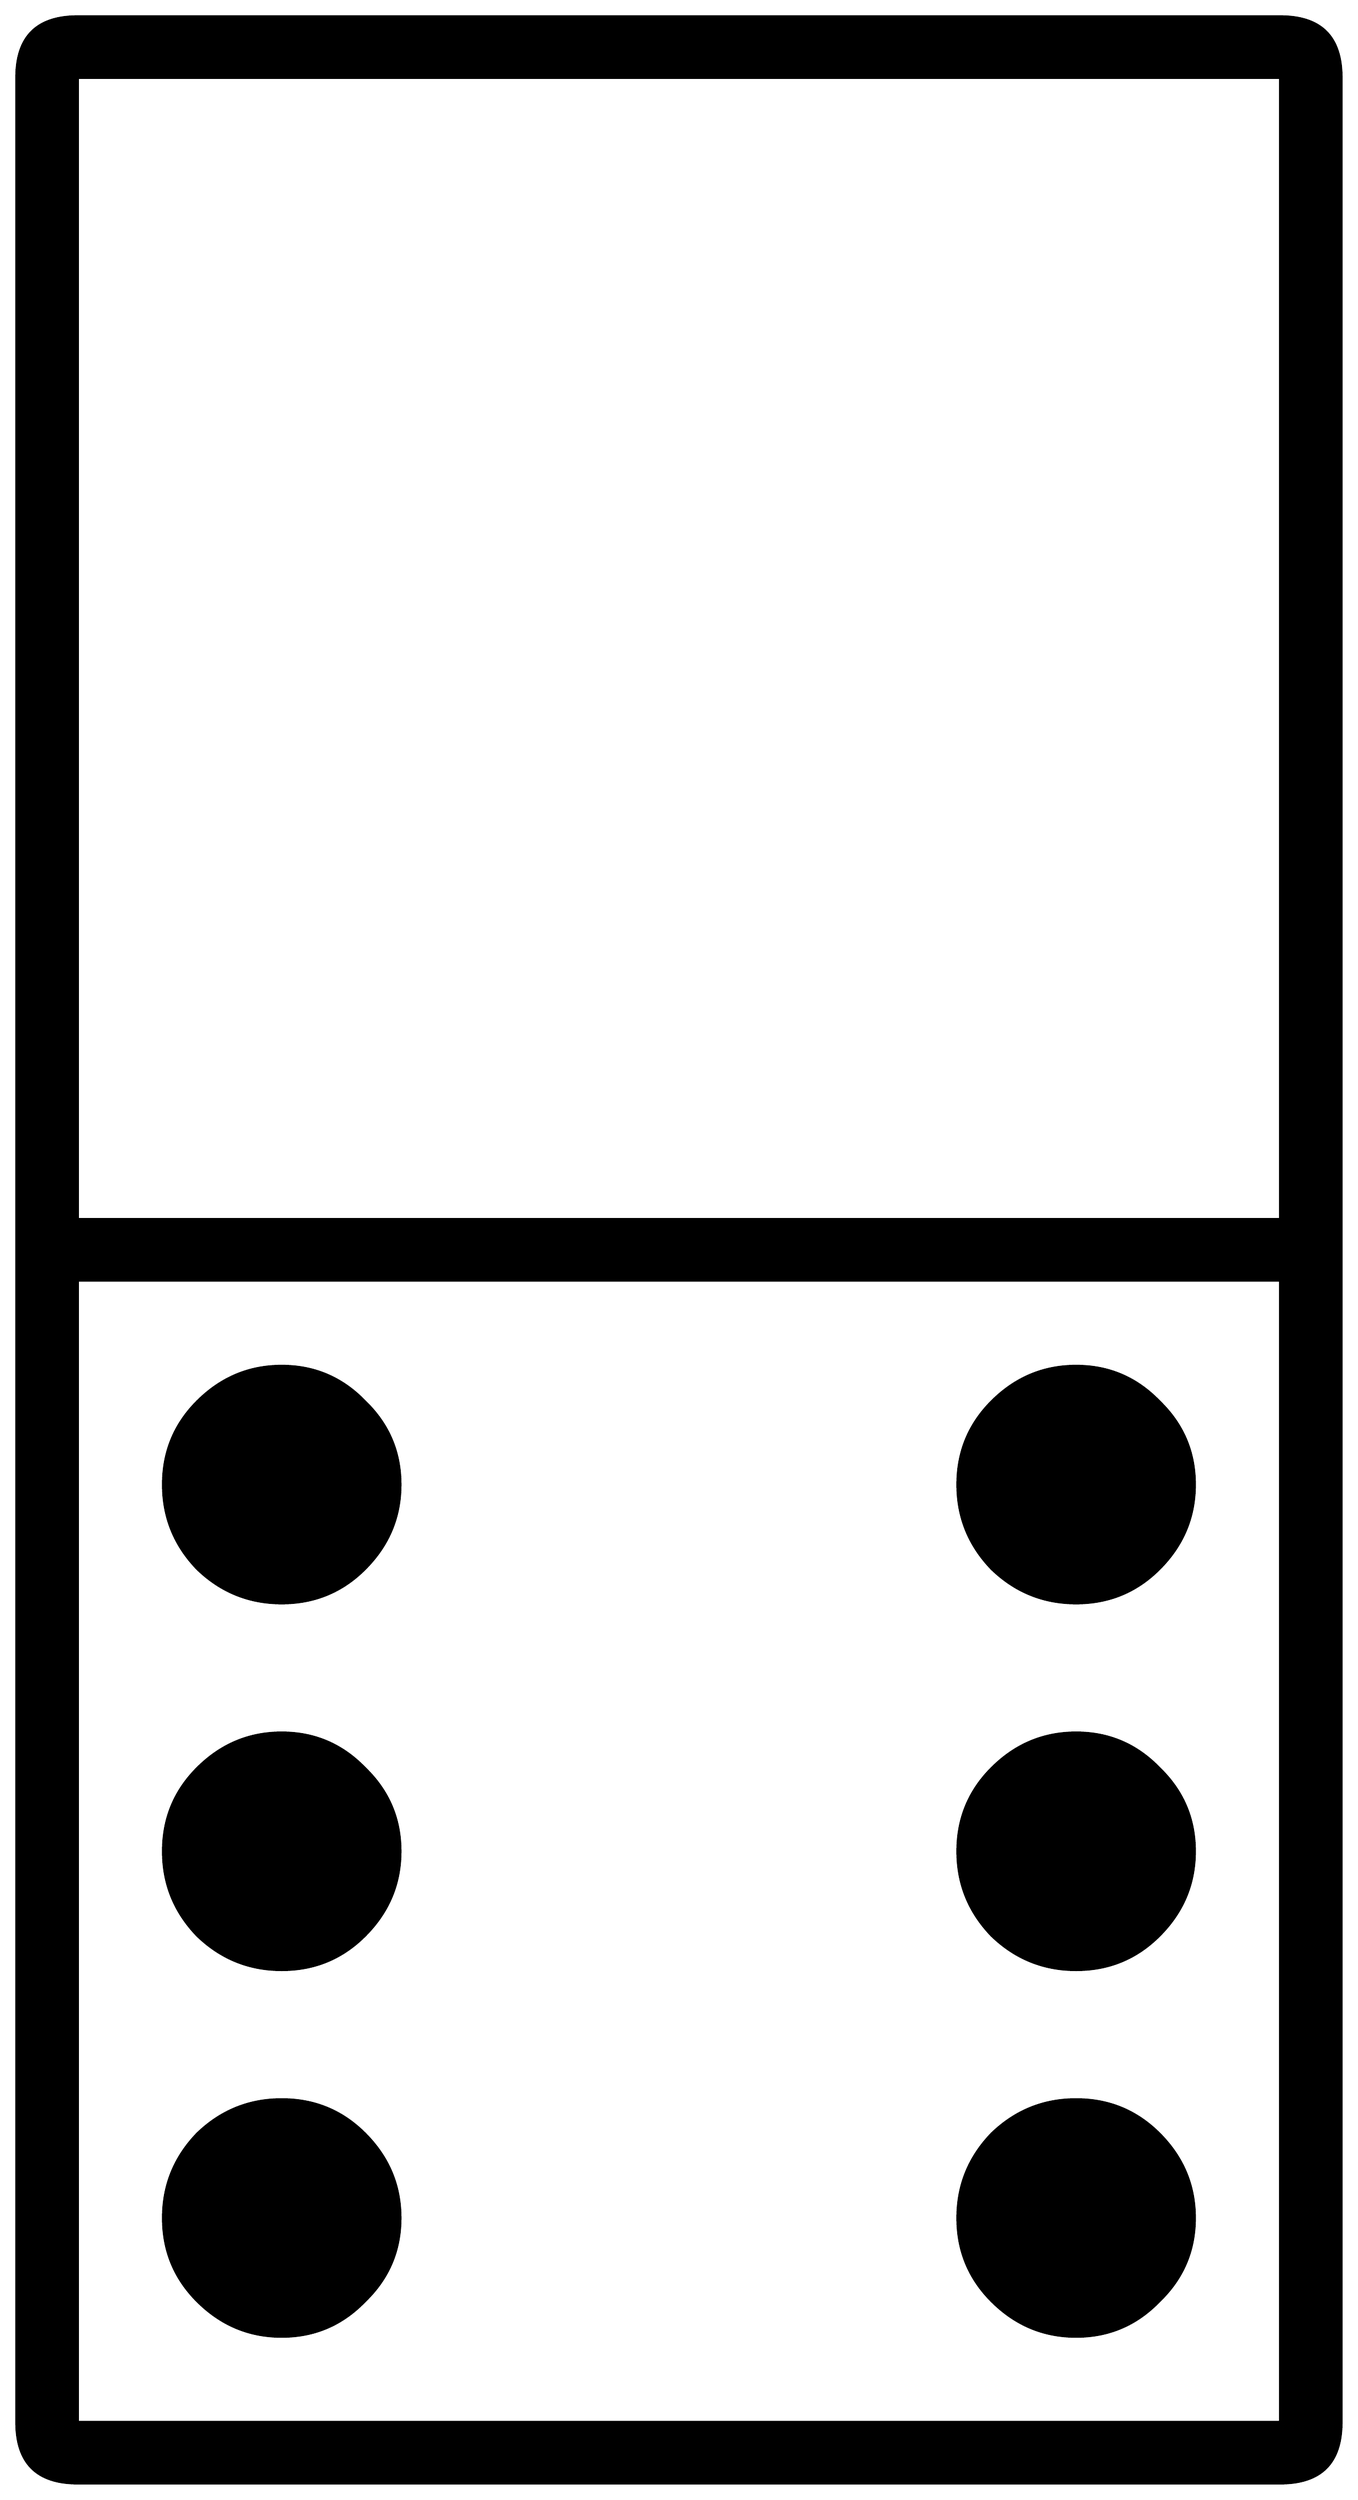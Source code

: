 


\begin{tikzpicture}[y=0.80pt, x=0.80pt, yscale=-1.0, xscale=1.0, inner sep=0pt, outer sep=0pt]
\begin{scope}[shift={(100.0,1706.0)},nonzero rule]
  \path[draw=.,fill=.,line width=1.600pt] (1099.0,377.0) .. controls
    (1099.0,410.333) and (1082.333,427.0) .. (1049.0,427.0) --
    (65.0,427.0) .. controls (31.667,427.0) and (15.0,410.333) ..
    (15.0,377.0) -- (15.0,-1541.0) .. controls (15.0,-1574.333)
    and (31.667,-1591.0) .. (65.0,-1591.0) -- (1049.0,-1591.0) ..
    controls (1082.333,-1591.0) and (1099.0,-1574.333) ..
    (1099.0,-1541.0) -- (1099.0,377.0) -- cycle(1049.0,-607.0)
    -- (1049.0,-1541.0) -- (65.0,-1541.0) -- (65.0,-607.0) --
    (1049.0,-607.0) -- cycle(1049.0,377.0) -- (1049.0,-557.0) --
    (65.0,-557.0) -- (65.0,377.0) -- (1049.0,377.0) --
    cycle(979.0,-390.0) .. controls (979.0,-363.333) and
    (969.333,-340.333) .. (950.0,-321.0) .. controls (931.333,-302.333)
    and (908.667,-293.0) .. (882.0,-293.0) .. controls
    (855.333,-293.0) and (832.333,-302.333) .. (813.0,-321.0) ..
    controls (794.333,-340.333) and (785.0,-363.333) .. (785.0,-390.0)
    .. controls (785.0,-416.667) and (794.333,-439.333) ..
    (813.0,-458.0) .. controls (832.333,-477.333) and (855.333,-487.0)
    .. (882.0,-487.0) .. controls (908.667,-487.0) and
    (931.333,-477.333) .. (950.0,-458.0) .. controls (969.333,-439.333)
    and (979.0,-416.667) .. (979.0,-390.0) -- cycle(979.0,-90.0)
    .. controls (979.0,-63.333) and (969.333,-40.333) .. (950.0,-21.0)
    .. controls (931.333,-2.333) and (908.667,7.0) .. (882.0,7.0) ..
    controls (855.333,7.0) and (832.333,-2.333) .. (813.0,-21.0) ..
    controls (794.333,-40.333) and (785.0,-63.333) .. (785.0,-90.0) ..
    controls (785.0,-116.667) and (794.333,-139.333) .. (813.0,-158.0)
    .. controls (832.333,-177.333) and (855.333,-187.0) ..
    (882.0,-187.0) .. controls (908.667,-187.0) and (931.333,-177.333)
    .. (950.0,-158.0) .. controls (969.333,-139.333) and
    (979.0,-116.667) .. (979.0,-90.0) -- cycle(979.0,210.0) ..
    controls (979.0,236.667) and (969.333,259.333) .. (950.0,278.0) ..
    controls (931.333,297.333) and (908.667,307.0) .. (882.0,307.0) ..
    controls (855.333,307.0) and (832.333,297.333) .. (813.0,278.0) ..
    controls (794.333,259.333) and (785.0,236.667) .. (785.0,210.0) ..
    controls (785.0,183.333) and (794.333,160.333) .. (813.0,141.0) ..
    controls (832.333,122.333) and (855.333,113.0) .. (882.0,113.0) ..
    controls (908.667,113.0) and (931.333,122.333) .. (950.0,141.0) ..
    controls (969.333,160.333) and (979.0,183.333) .. (979.0,210.0) --
    cycle(329.0,-390.0) .. controls (329.0,-363.333) and
    (319.333,-340.333) .. (300.0,-321.0) .. controls (281.333,-302.333)
    and (258.667,-293.0) .. (232.0,-293.0) .. controls
    (205.333,-293.0) and (182.333,-302.333) .. (163.0,-321.0) ..
    controls (144.333,-340.333) and (135.0,-363.333) .. (135.0,-390.0)
    .. controls (135.0,-416.667) and (144.333,-439.333) ..
    (163.0,-458.0) .. controls (182.333,-477.333) and (205.333,-487.0)
    .. (232.0,-487.0) .. controls (258.667,-487.0) and
    (281.333,-477.333) .. (300.0,-458.0) .. controls (319.333,-439.333)
    and (329.0,-416.667) .. (329.0,-390.0) -- cycle(329.0,-90.0)
    .. controls (329.0,-63.333) and (319.333,-40.333) .. (300.0,-21.0)
    .. controls (281.333,-2.333) and (258.667,7.0) .. (232.0,7.0) ..
    controls (205.333,7.0) and (182.333,-2.333) .. (163.0,-21.0) ..
    controls (144.333,-40.333) and (135.0,-63.333) .. (135.0,-90.0) ..
    controls (135.0,-116.667) and (144.333,-139.333) .. (163.0,-158.0)
    .. controls (182.333,-177.333) and (205.333,-187.0) ..
    (232.0,-187.0) .. controls (258.667,-187.0) and (281.333,-177.333)
    .. (300.0,-158.0) .. controls (319.333,-139.333) and
    (329.0,-116.667) .. (329.0,-90.0) -- cycle(329.0,210.0) ..
    controls (329.0,236.667) and (319.333,259.333) .. (300.0,278.0) ..
    controls (281.333,297.333) and (258.667,307.0) .. (232.0,307.0) ..
    controls (205.333,307.0) and (182.333,297.333) .. (163.0,278.0) ..
    controls (144.333,259.333) and (135.0,236.667) .. (135.0,210.0) ..
    controls (135.0,183.333) and (144.333,160.333) .. (163.0,141.0) ..
    controls (182.333,122.333) and (205.333,113.0) .. (232.0,113.0) ..
    controls (258.667,113.0) and (281.333,122.333) .. (300.0,141.0) ..
    controls (319.333,160.333) and (329.0,183.333) .. (329.0,210.0) --
    cycle;
\end{scope}

\end{tikzpicture}

